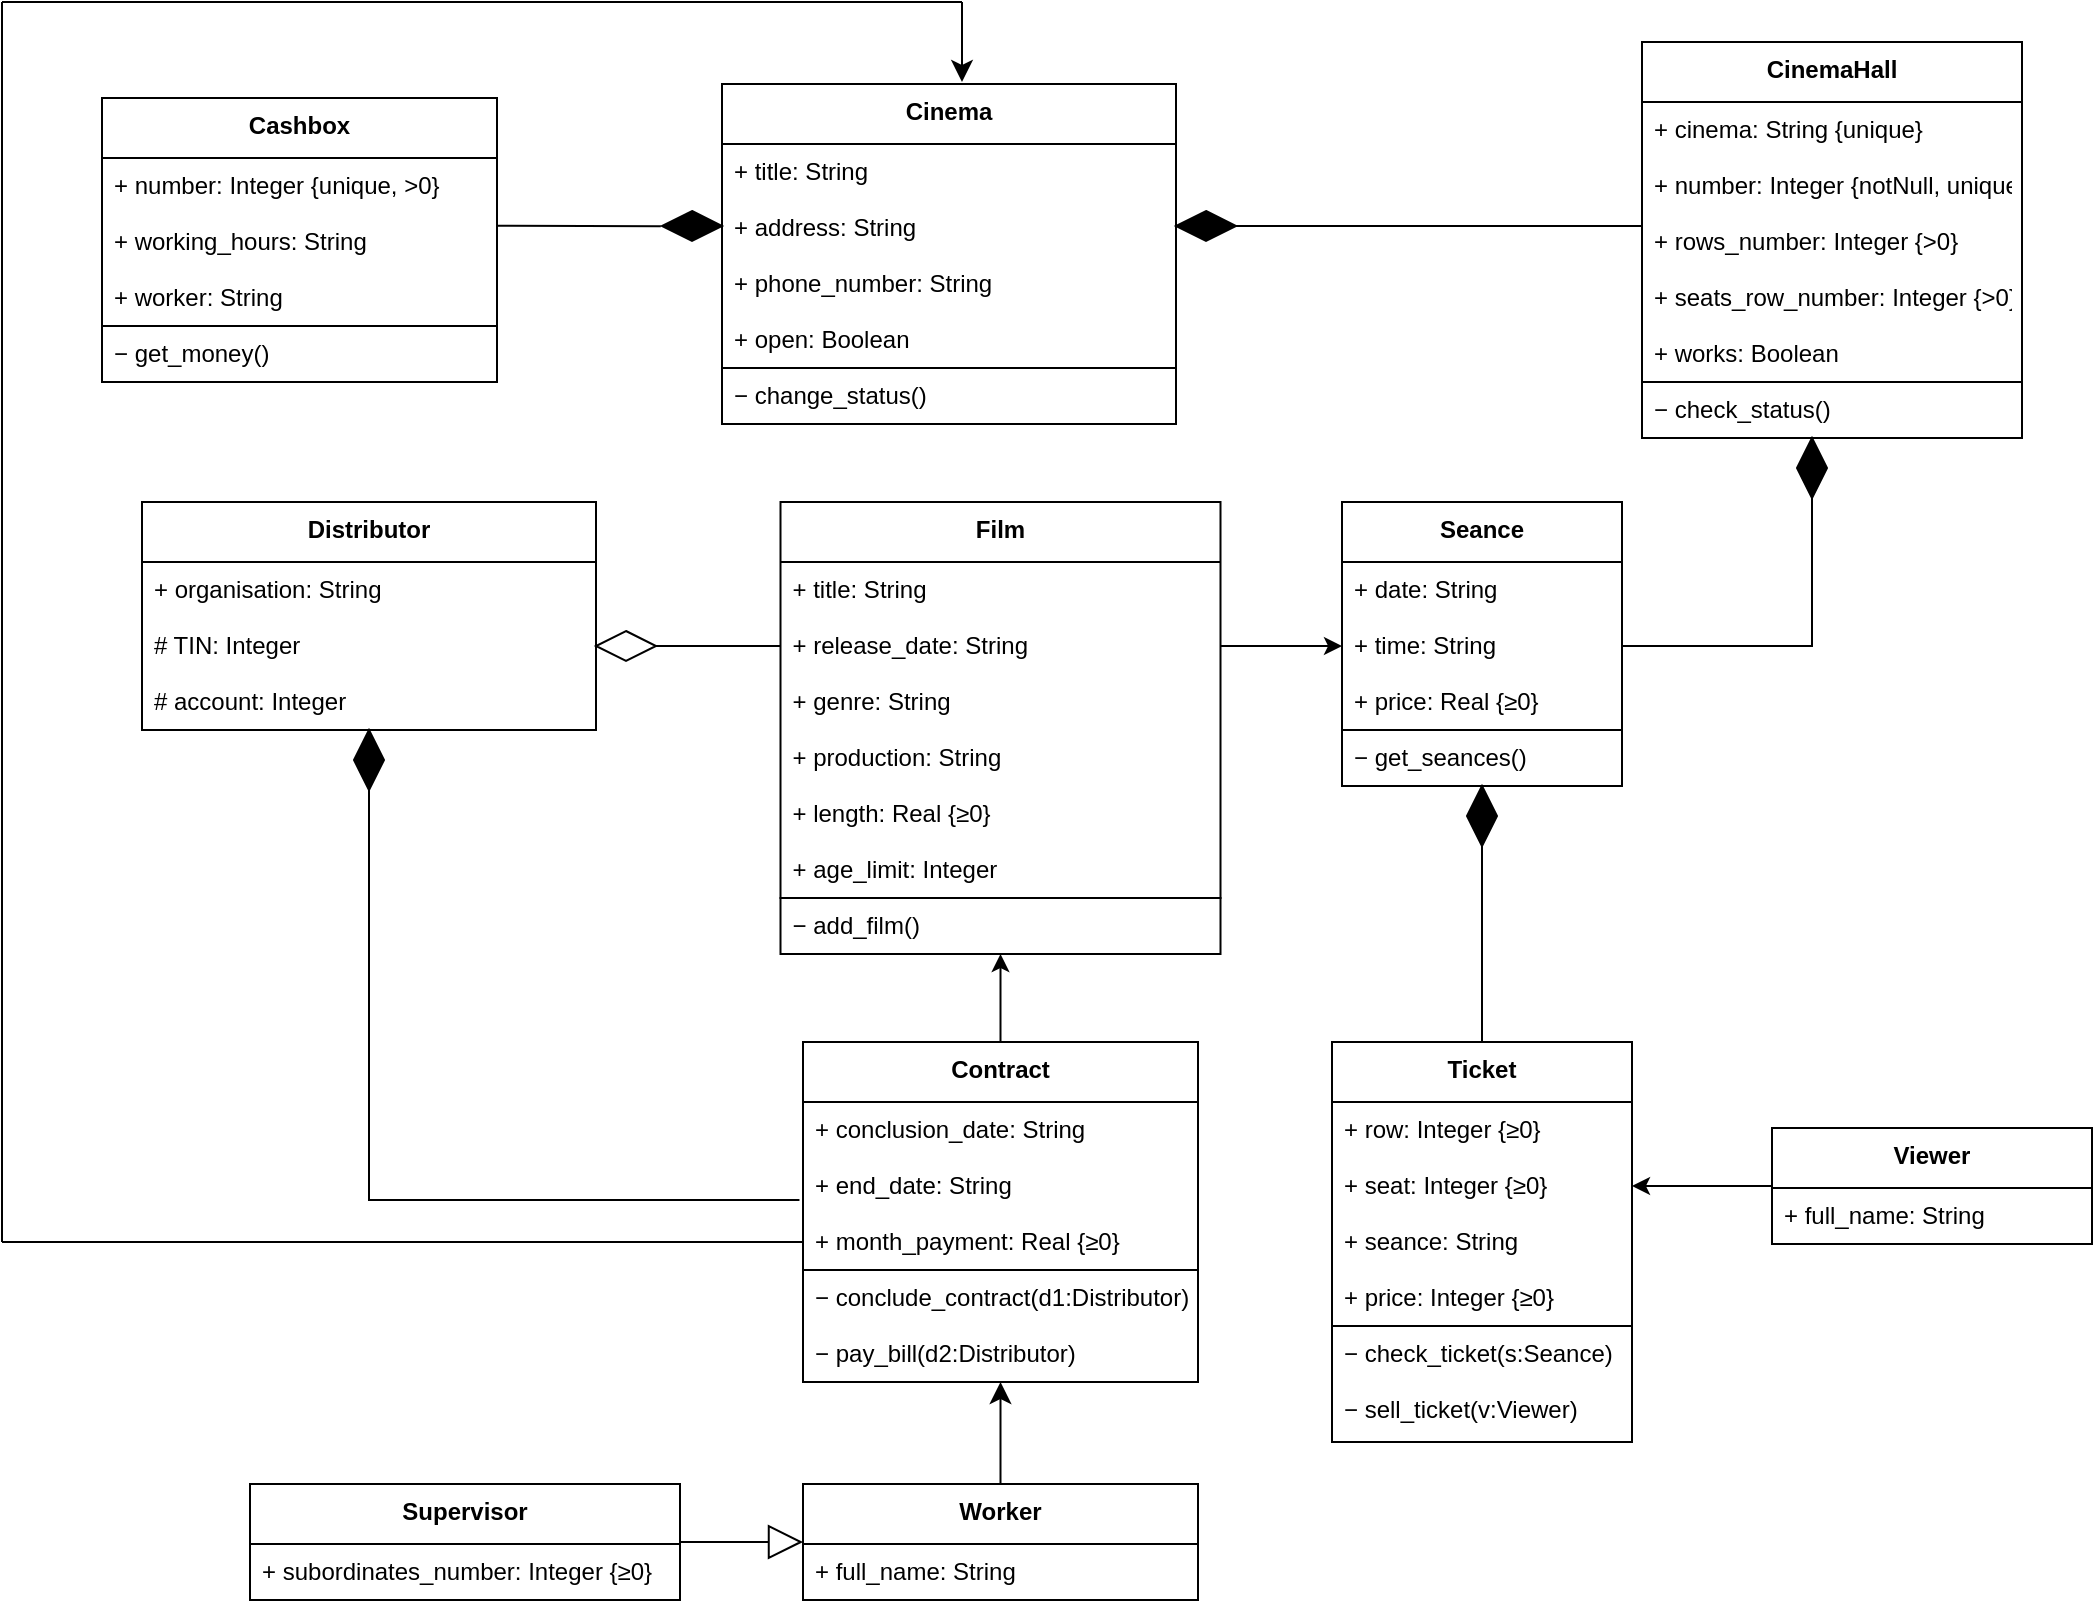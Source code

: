 <mxfile version="24.8.3">
  <diagram name="Страница — 1" id="X5his6ymbL0saSJvPq9O">
    <mxGraphModel dx="1195" dy="636" grid="1" gridSize="10" guides="1" tooltips="1" connect="1" arrows="1" fold="1" page="1" pageScale="1" pageWidth="827" pageHeight="1169" math="0" shadow="0">
      <root>
        <mxCell id="0" />
        <mxCell id="1" parent="0" />
        <mxCell id="PjLKfT54Z54VpI-UZ5yH-39" value="" style="rounded=0;whiteSpace=wrap;html=1;fillColor=none;" vertex="1" parent="1">
          <mxGeometry x="440.5" y="674" width="197.5" height="56" as="geometry" />
        </mxCell>
        <mxCell id="PjLKfT54Z54VpI-UZ5yH-20" value="" style="rounded=0;whiteSpace=wrap;html=1;fillColor=none;" vertex="1" parent="1">
          <mxGeometry x="860" y="230" width="190" height="28" as="geometry" />
        </mxCell>
        <mxCell id="HzvKH4_7ZR6isa68ymQ4-1" value="Cinema" style="swimlane;fontStyle=1;align=center;verticalAlign=top;childLayout=stackLayout;horizontal=1;startSize=30;horizontalStack=0;resizeParent=1;resizeParentMax=0;resizeLast=0;collapsible=0;marginBottom=0;" parent="1" vertex="1">
          <mxGeometry x="400" y="81" width="227" height="142" as="geometry" />
        </mxCell>
        <mxCell id="HzvKH4_7ZR6isa68ymQ4-2" value="+ title: String" style="text;strokeColor=none;fillColor=none;align=left;verticalAlign=top;spacingLeft=4;spacingRight=4;overflow=hidden;rotatable=0;points=[[0,0.5],[1,0.5]];portConstraint=eastwest;" parent="HzvKH4_7ZR6isa68ymQ4-1" vertex="1">
          <mxGeometry y="30" width="227" height="28" as="geometry" />
        </mxCell>
        <mxCell id="HzvKH4_7ZR6isa68ymQ4-3" value="+ address: String" style="text;strokeColor=none;fillColor=none;align=left;verticalAlign=top;spacingLeft=4;spacingRight=4;overflow=hidden;rotatable=0;points=[[0,0.5],[1,0.5]];portConstraint=eastwest;" parent="HzvKH4_7ZR6isa68ymQ4-1" vertex="1">
          <mxGeometry y="58" width="227" height="28" as="geometry" />
        </mxCell>
        <mxCell id="HzvKH4_7ZR6isa68ymQ4-4" value="+ phone_number: String" style="text;strokeColor=none;fillColor=none;align=left;verticalAlign=top;spacingLeft=4;spacingRight=4;overflow=hidden;rotatable=0;points=[[0,0.5],[1,0.5]];portConstraint=eastwest;" parent="HzvKH4_7ZR6isa68ymQ4-1" vertex="1">
          <mxGeometry y="86" width="227" height="28" as="geometry" />
        </mxCell>
        <mxCell id="HzvKH4_7ZR6isa68ymQ4-5" value="+ open: Boolean" style="text;strokeColor=none;fillColor=none;align=left;verticalAlign=top;spacingLeft=4;spacingRight=4;overflow=hidden;rotatable=0;points=[[0,0.5],[1,0.5]];portConstraint=eastwest;" parent="HzvKH4_7ZR6isa68ymQ4-1" vertex="1">
          <mxGeometry y="114" width="227" height="28" as="geometry" />
        </mxCell>
        <mxCell id="HzvKH4_7ZR6isa68ymQ4-6" value="CinemaHall" style="swimlane;fontStyle=1;align=center;verticalAlign=top;childLayout=stackLayout;horizontal=1;startSize=30;horizontalStack=0;resizeParent=1;resizeParentMax=0;resizeLast=0;collapsible=0;marginBottom=0;" parent="1" vertex="1">
          <mxGeometry x="860" y="60" width="190" height="170" as="geometry" />
        </mxCell>
        <mxCell id="HzvKH4_7ZR6isa68ymQ4-7" value="+ cinema: String {unique}" style="text;strokeColor=none;fillColor=none;align=left;verticalAlign=top;spacingLeft=4;spacingRight=4;overflow=hidden;rotatable=0;points=[[0,0.5],[1,0.5]];portConstraint=eastwest;" parent="HzvKH4_7ZR6isa68ymQ4-6" vertex="1">
          <mxGeometry y="30" width="190" height="28" as="geometry" />
        </mxCell>
        <mxCell id="HzvKH4_7ZR6isa68ymQ4-8" value="+ number: Integer {notNull, unique}." style="text;strokeColor=none;fillColor=none;align=left;verticalAlign=top;spacingLeft=4;spacingRight=4;overflow=hidden;rotatable=0;points=[[0,0.5],[1,0.5]];portConstraint=eastwest;" parent="HzvKH4_7ZR6isa68ymQ4-6" vertex="1">
          <mxGeometry y="58" width="190" height="28" as="geometry" />
        </mxCell>
        <mxCell id="HzvKH4_7ZR6isa68ymQ4-9" value="+ rows_number: Integer {&gt;0}" style="text;strokeColor=none;fillColor=none;align=left;verticalAlign=top;spacingLeft=4;spacingRight=4;overflow=hidden;rotatable=0;points=[[0,0.5],[1,0.5]];portConstraint=eastwest;" parent="HzvKH4_7ZR6isa68ymQ4-6" vertex="1">
          <mxGeometry y="86" width="190" height="28" as="geometry" />
        </mxCell>
        <mxCell id="HzvKH4_7ZR6isa68ymQ4-10" value="+ seats_row_number: Integer {&gt;0}" style="text;strokeColor=none;fillColor=none;align=left;verticalAlign=top;spacingLeft=4;spacingRight=4;overflow=hidden;rotatable=0;points=[[0,0.5],[1,0.5]];portConstraint=eastwest;" parent="HzvKH4_7ZR6isa68ymQ4-6" vertex="1">
          <mxGeometry y="114" width="190" height="28" as="geometry" />
        </mxCell>
        <mxCell id="HzvKH4_7ZR6isa68ymQ4-11" value="+ works: Boolean" style="text;strokeColor=none;fillColor=none;align=left;verticalAlign=top;spacingLeft=4;spacingRight=4;overflow=hidden;rotatable=0;points=[[0,0.5],[1,0.5]];portConstraint=eastwest;" parent="HzvKH4_7ZR6isa68ymQ4-6" vertex="1">
          <mxGeometry y="142" width="190" height="28" as="geometry" />
        </mxCell>
        <mxCell id="HzvKH4_7ZR6isa68ymQ4-12" value="Film" style="swimlane;fontStyle=1;align=center;verticalAlign=top;childLayout=stackLayout;horizontal=1;startSize=30;horizontalStack=0;resizeParent=1;resizeParentMax=0;resizeLast=0;collapsible=0;marginBottom=0;" parent="1" vertex="1">
          <mxGeometry x="429.25" y="290" width="220" height="198" as="geometry" />
        </mxCell>
        <mxCell id="HzvKH4_7ZR6isa68ymQ4-13" value="+ title: String" style="text;strokeColor=none;fillColor=none;align=left;verticalAlign=top;spacingLeft=4;spacingRight=4;overflow=hidden;rotatable=0;points=[[0,0.5],[1,0.5]];portConstraint=eastwest;" parent="HzvKH4_7ZR6isa68ymQ4-12" vertex="1">
          <mxGeometry y="30" width="220" height="28" as="geometry" />
        </mxCell>
        <mxCell id="HzvKH4_7ZR6isa68ymQ4-14" value="+ release_date: String" style="text;strokeColor=none;fillColor=none;align=left;verticalAlign=top;spacingLeft=4;spacingRight=4;overflow=hidden;rotatable=0;points=[[0,0.5],[1,0.5]];portConstraint=eastwest;" parent="HzvKH4_7ZR6isa68ymQ4-12" vertex="1">
          <mxGeometry y="58" width="220" height="28" as="geometry" />
        </mxCell>
        <mxCell id="HzvKH4_7ZR6isa68ymQ4-15" value="+ genre: String" style="text;strokeColor=none;fillColor=none;align=left;verticalAlign=top;spacingLeft=4;spacingRight=4;overflow=hidden;rotatable=0;points=[[0,0.5],[1,0.5]];portConstraint=eastwest;" parent="HzvKH4_7ZR6isa68ymQ4-12" vertex="1">
          <mxGeometry y="86" width="220" height="28" as="geometry" />
        </mxCell>
        <mxCell id="HzvKH4_7ZR6isa68ymQ4-16" value="+ production: String" style="text;strokeColor=none;fillColor=none;align=left;verticalAlign=top;spacingLeft=4;spacingRight=4;overflow=hidden;rotatable=0;points=[[0,0.5],[1,0.5]];portConstraint=eastwest;" parent="HzvKH4_7ZR6isa68ymQ4-12" vertex="1">
          <mxGeometry y="114" width="220" height="28" as="geometry" />
        </mxCell>
        <mxCell id="HzvKH4_7ZR6isa68ymQ4-17" value="+ length: Real {≥0}" style="text;strokeColor=none;fillColor=none;align=left;verticalAlign=top;spacingLeft=4;spacingRight=4;overflow=hidden;rotatable=0;points=[[0,0.5],[1,0.5]];portConstraint=eastwest;" parent="HzvKH4_7ZR6isa68ymQ4-12" vertex="1">
          <mxGeometry y="142" width="220" height="28" as="geometry" />
        </mxCell>
        <mxCell id="HzvKH4_7ZR6isa68ymQ4-18" value="+ age_limit: Integer" style="text;strokeColor=none;fillColor=none;align=left;verticalAlign=top;spacingLeft=4;spacingRight=4;overflow=hidden;rotatable=0;points=[[0,0.5],[1,0.5]];portConstraint=eastwest;" parent="HzvKH4_7ZR6isa68ymQ4-12" vertex="1">
          <mxGeometry y="170" width="220" height="28" as="geometry" />
        </mxCell>
        <mxCell id="HzvKH4_7ZR6isa68ymQ4-19" style="edgeStyle=orthogonalEdgeStyle;rounded=0;orthogonalLoop=1;jettySize=auto;html=1;endArrow=none;endFill=0;exitX=1;exitY=0.5;exitDx=0;exitDy=0;" parent="1" source="HzvKH4_7ZR6isa68ymQ4-49" target="HzvKH4_7ZR6isa68ymQ4-24" edge="1">
          <mxGeometry relative="1" as="geometry">
            <mxPoint x="780" y="470" as="sourcePoint" />
          </mxGeometry>
        </mxCell>
        <mxCell id="HzvKH4_7ZR6isa68ymQ4-20" value="Seance" style="swimlane;fontStyle=1;align=center;verticalAlign=top;childLayout=stackLayout;horizontal=1;startSize=30;horizontalStack=0;resizeParent=1;resizeParentMax=0;resizeLast=0;collapsible=0;marginBottom=0;" parent="1" vertex="1">
          <mxGeometry x="710" y="290" width="140" height="142" as="geometry" />
        </mxCell>
        <mxCell id="HzvKH4_7ZR6isa68ymQ4-21" value="+ date: String" style="text;strokeColor=none;fillColor=none;align=left;verticalAlign=top;spacingLeft=4;spacingRight=4;overflow=hidden;rotatable=0;points=[[0,0.5],[1,0.5]];portConstraint=eastwest;" parent="HzvKH4_7ZR6isa68ymQ4-20" vertex="1">
          <mxGeometry y="30" width="140" height="28" as="geometry" />
        </mxCell>
        <mxCell id="HzvKH4_7ZR6isa68ymQ4-22" value="+ time: String" style="text;strokeColor=none;fillColor=none;align=left;verticalAlign=top;spacingLeft=4;spacingRight=4;overflow=hidden;rotatable=0;points=[[0,0.5],[1,0.5]];portConstraint=eastwest;" parent="HzvKH4_7ZR6isa68ymQ4-20" vertex="1">
          <mxGeometry y="58" width="140" height="28" as="geometry" />
        </mxCell>
        <mxCell id="HzvKH4_7ZR6isa68ymQ4-23" value="+ price: Real {≥0}&#xa;" style="text;strokeColor=none;fillColor=none;align=left;verticalAlign=top;spacingLeft=4;spacingRight=4;overflow=hidden;rotatable=0;points=[[0,0.5],[1,0.5]];portConstraint=eastwest;" parent="HzvKH4_7ZR6isa68ymQ4-20" vertex="1">
          <mxGeometry y="86" width="140" height="28" as="geometry" />
        </mxCell>
        <mxCell id="PjLKfT54Z54VpI-UZ5yH-22" value="" style="rounded=0;whiteSpace=wrap;html=1;fillColor=none;" vertex="1" parent="HzvKH4_7ZR6isa68ymQ4-20">
          <mxGeometry y="114" width="140" height="28" as="geometry" />
        </mxCell>
        <mxCell id="HzvKH4_7ZR6isa68ymQ4-24" value="Ticket" style="swimlane;fontStyle=1;align=center;verticalAlign=top;childLayout=stackLayout;horizontal=1;startSize=30;horizontalStack=0;resizeParent=1;resizeParentMax=0;resizeLast=0;collapsible=0;marginBottom=0;" parent="1" vertex="1">
          <mxGeometry x="705" y="560" width="150" height="142" as="geometry" />
        </mxCell>
        <mxCell id="HzvKH4_7ZR6isa68ymQ4-25" value="+ row: Integer {≥0}" style="text;strokeColor=none;fillColor=none;align=left;verticalAlign=top;spacingLeft=4;spacingRight=4;overflow=hidden;rotatable=0;points=[[0,0.5],[1,0.5]];portConstraint=eastwest;" parent="HzvKH4_7ZR6isa68ymQ4-24" vertex="1">
          <mxGeometry y="30" width="150" height="28" as="geometry" />
        </mxCell>
        <mxCell id="HzvKH4_7ZR6isa68ymQ4-26" value="+ seat: Integer {≥0}" style="text;strokeColor=none;fillColor=none;align=left;verticalAlign=top;spacingLeft=4;spacingRight=4;overflow=hidden;rotatable=0;points=[[0,0.5],[1,0.5]];portConstraint=eastwest;" parent="HzvKH4_7ZR6isa68ymQ4-24" vertex="1">
          <mxGeometry y="58" width="150" height="28" as="geometry" />
        </mxCell>
        <mxCell id="HzvKH4_7ZR6isa68ymQ4-27" value="+ seance: String" style="text;strokeColor=none;fillColor=none;align=left;verticalAlign=top;spacingLeft=4;spacingRight=4;overflow=hidden;rotatable=0;points=[[0,0.5],[1,0.5]];portConstraint=eastwest;" parent="HzvKH4_7ZR6isa68ymQ4-24" vertex="1">
          <mxGeometry y="86" width="150" height="28" as="geometry" />
        </mxCell>
        <mxCell id="PjLKfT54Z54VpI-UZ5yH-3" value="+ price: Integer {≥0}" style="text;strokeColor=none;fillColor=none;align=left;verticalAlign=top;spacingLeft=4;spacingRight=4;overflow=hidden;rotatable=0;points=[[0,0.5],[1,0.5]];portConstraint=eastwest;" vertex="1" parent="HzvKH4_7ZR6isa68ymQ4-24">
          <mxGeometry y="114" width="150" height="28" as="geometry" />
        </mxCell>
        <mxCell id="HzvKH4_7ZR6isa68ymQ4-29" value="Viewer" style="swimlane;fontStyle=1;align=center;verticalAlign=top;childLayout=stackLayout;horizontal=1;startSize=30;horizontalStack=0;resizeParent=1;resizeParentMax=0;resizeLast=0;collapsible=0;marginBottom=0;" parent="1" vertex="1">
          <mxGeometry x="925" y="603" width="160" height="58" as="geometry" />
        </mxCell>
        <mxCell id="HzvKH4_7ZR6isa68ymQ4-30" value="+ full_name: String" style="text;strokeColor=none;fillColor=none;align=left;verticalAlign=top;spacingLeft=4;spacingRight=4;overflow=hidden;rotatable=0;points=[[0,0.5],[1,0.5]];portConstraint=eastwest;" parent="HzvKH4_7ZR6isa68ymQ4-29" vertex="1">
          <mxGeometry y="30" width="160" height="28" as="geometry" />
        </mxCell>
        <mxCell id="HzvKH4_7ZR6isa68ymQ4-31" style="edgeStyle=orthogonalEdgeStyle;rounded=0;orthogonalLoop=1;jettySize=auto;html=1;exitX=1;exitY=0.5;exitDx=0;exitDy=0;endArrow=none;endFill=0;entryX=1;entryY=0.5;entryDx=0;entryDy=0;" parent="1" source="HzvKH4_7ZR6isa68ymQ4-22" target="HzvKH4_7ZR6isa68ymQ4-45" edge="1">
          <mxGeometry relative="1" as="geometry">
            <mxPoint x="945" y="300" as="targetPoint" />
          </mxGeometry>
        </mxCell>
        <mxCell id="HzvKH4_7ZR6isa68ymQ4-32" style="edgeStyle=orthogonalEdgeStyle;rounded=0;orthogonalLoop=1;jettySize=auto;html=1;exitX=1;exitY=0.5;exitDx=0;exitDy=0;entryX=0;entryY=0.5;entryDx=0;entryDy=0;" parent="1" source="HzvKH4_7ZR6isa68ymQ4-14" target="HzvKH4_7ZR6isa68ymQ4-22" edge="1">
          <mxGeometry relative="1" as="geometry">
            <mxPoint x="650" y="410" as="sourcePoint" />
            <mxPoint x="670" y="370" as="targetPoint" />
          </mxGeometry>
        </mxCell>
        <mxCell id="HzvKH4_7ZR6isa68ymQ4-34" value="Worker" style="swimlane;fontStyle=1;align=center;verticalAlign=top;childLayout=stackLayout;horizontal=1;startSize=30;horizontalStack=0;resizeParent=1;resizeParentMax=0;resizeLast=0;collapsible=0;marginBottom=0;" parent="1" vertex="1">
          <mxGeometry x="440.5" y="781" width="197.5" height="58" as="geometry" />
        </mxCell>
        <mxCell id="HzvKH4_7ZR6isa68ymQ4-35" value="+ full_name: String" style="text;strokeColor=none;fillColor=none;align=left;verticalAlign=top;spacingLeft=4;spacingRight=4;overflow=hidden;rotatable=0;points=[[0,0.5],[1,0.5]];portConstraint=eastwest;" parent="HzvKH4_7ZR6isa68ymQ4-34" vertex="1">
          <mxGeometry y="30" width="197.5" height="28" as="geometry" />
        </mxCell>
        <mxCell id="HzvKH4_7ZR6isa68ymQ4-36" value="Contract" style="swimlane;fontStyle=1;align=center;verticalAlign=top;childLayout=stackLayout;horizontal=1;startSize=30;horizontalStack=0;resizeParent=1;resizeParentMax=0;resizeLast=0;collapsible=0;marginBottom=0;" parent="1" vertex="1">
          <mxGeometry x="440.5" y="560" width="197.5" height="114" as="geometry" />
        </mxCell>
        <mxCell id="HzvKH4_7ZR6isa68ymQ4-37" value="+ conclusion_date: String" style="text;strokeColor=none;fillColor=none;align=left;verticalAlign=top;spacingLeft=4;spacingRight=4;overflow=hidden;rotatable=0;points=[[0,0.5],[1,0.5]];portConstraint=eastwest;" parent="HzvKH4_7ZR6isa68ymQ4-36" vertex="1">
          <mxGeometry y="30" width="197.5" height="28" as="geometry" />
        </mxCell>
        <mxCell id="HzvKH4_7ZR6isa68ymQ4-38" value="+ end_date: String" style="text;strokeColor=none;fillColor=none;align=left;verticalAlign=top;spacingLeft=4;spacingRight=4;overflow=hidden;rotatable=0;points=[[0,0.5],[1,0.5]];portConstraint=eastwest;" parent="HzvKH4_7ZR6isa68ymQ4-36" vertex="1">
          <mxGeometry y="58" width="197.5" height="28" as="geometry" />
        </mxCell>
        <mxCell id="HzvKH4_7ZR6isa68ymQ4-39" value="+ month_payment: Real {≥0}" style="text;strokeColor=none;fillColor=none;align=left;verticalAlign=top;spacingLeft=4;spacingRight=4;overflow=hidden;rotatable=0;points=[[0,0.5],[1,0.5]];portConstraint=eastwest;" parent="HzvKH4_7ZR6isa68ymQ4-36" vertex="1">
          <mxGeometry y="86" width="197.5" height="28" as="geometry" />
        </mxCell>
        <mxCell id="HzvKH4_7ZR6isa68ymQ4-40" value="Distributor" style="swimlane;fontStyle=1;align=center;verticalAlign=top;childLayout=stackLayout;horizontal=1;startSize=30;horizontalStack=0;resizeParent=1;resizeParentMax=0;resizeLast=0;collapsible=0;marginBottom=0;" parent="1" vertex="1">
          <mxGeometry x="110" y="290" width="227" height="114" as="geometry" />
        </mxCell>
        <mxCell id="HzvKH4_7ZR6isa68ymQ4-41" value="+ organisation: String" style="text;strokeColor=none;fillColor=none;align=left;verticalAlign=top;spacingLeft=4;spacingRight=4;overflow=hidden;rotatable=0;points=[[0,0.5],[1,0.5]];portConstraint=eastwest;" parent="HzvKH4_7ZR6isa68ymQ4-40" vertex="1">
          <mxGeometry y="30" width="227" height="28" as="geometry" />
        </mxCell>
        <mxCell id="HzvKH4_7ZR6isa68ymQ4-42" value="# TIN: Integer" style="text;strokeColor=none;fillColor=none;align=left;verticalAlign=top;spacingLeft=4;spacingRight=4;overflow=hidden;rotatable=0;points=[[0,0.5],[1,0.5]];portConstraint=eastwest;" parent="HzvKH4_7ZR6isa68ymQ4-40" vertex="1">
          <mxGeometry y="58" width="227" height="28" as="geometry" />
        </mxCell>
        <mxCell id="HzvKH4_7ZR6isa68ymQ4-43" value="# account: Integer" style="text;strokeColor=none;fillColor=none;align=left;verticalAlign=top;spacingLeft=4;spacingRight=4;overflow=hidden;rotatable=0;points=[[0,0.5],[1,0.5]];portConstraint=eastwest;" parent="HzvKH4_7ZR6isa68ymQ4-40" vertex="1">
          <mxGeometry y="86" width="227" height="28" as="geometry" />
        </mxCell>
        <mxCell id="HzvKH4_7ZR6isa68ymQ4-44" value="" style="rhombus;whiteSpace=wrap;html=1;gradientColor=none;fillStyle=auto;fillColor=#000000;" parent="1" vertex="1">
          <mxGeometry x="627" y="144.5" width="30" height="15" as="geometry" />
        </mxCell>
        <mxCell id="HzvKH4_7ZR6isa68ymQ4-45" value="" style="rhombus;whiteSpace=wrap;html=1;gradientColor=none;fillStyle=auto;fillColor=#000000;direction=south;" parent="1" vertex="1">
          <mxGeometry x="937.5" y="258" width="15" height="30" as="geometry" />
        </mxCell>
        <mxCell id="HzvKH4_7ZR6isa68ymQ4-46" value="" style="endArrow=classic;html=1;rounded=0;exitX=0.5;exitY=0;exitDx=0;exitDy=0;" parent="1" source="HzvKH4_7ZR6isa68ymQ4-36" target="PjLKfT54Z54VpI-UZ5yH-19" edge="1">
          <mxGeometry width="50" height="50" relative="1" as="geometry">
            <mxPoint x="570" y="530" as="sourcePoint" />
            <mxPoint x="550" y="530" as="targetPoint" />
          </mxGeometry>
        </mxCell>
        <mxCell id="HzvKH4_7ZR6isa68ymQ4-47" style="edgeStyle=orthogonalEdgeStyle;rounded=0;orthogonalLoop=1;jettySize=auto;html=1;exitX=1;exitY=0.5;exitDx=0;exitDy=0;entryX=0;entryY=0.5;entryDx=0;entryDy=0;endArrow=none;endFill=0;" parent="1" source="HzvKH4_7ZR6isa68ymQ4-48" target="HzvKH4_7ZR6isa68ymQ4-14" edge="1">
          <mxGeometry relative="1" as="geometry">
            <mxPoint x="535" y="457.5" as="targetPoint" />
          </mxGeometry>
        </mxCell>
        <mxCell id="HzvKH4_7ZR6isa68ymQ4-48" value="" style="rhombus;whiteSpace=wrap;html=1;gradientColor=none;fillStyle=auto;fillColor=#FFFFFF;" parent="1" vertex="1">
          <mxGeometry x="337" y="354.5" width="30" height="15" as="geometry" />
        </mxCell>
        <mxCell id="HzvKH4_7ZR6isa68ymQ4-49" value="" style="rhombus;whiteSpace=wrap;html=1;gradientColor=none;fillStyle=auto;fillColor=#000000;direction=south;" parent="1" vertex="1">
          <mxGeometry x="772.5" y="432" width="15" height="30" as="geometry" />
        </mxCell>
        <mxCell id="HzvKH4_7ZR6isa68ymQ4-50" style="edgeStyle=orthogonalEdgeStyle;rounded=0;orthogonalLoop=1;jettySize=auto;html=1;exitX=1;exitY=0.5;exitDx=0;exitDy=0;entryX=-0.009;entryY=0.75;entryDx=0;entryDy=0;endArrow=none;endFill=0;entryPerimeter=0;" parent="1" source="HzvKH4_7ZR6isa68ymQ4-51" target="HzvKH4_7ZR6isa68ymQ4-38" edge="1">
          <mxGeometry relative="1" as="geometry">
            <mxPoint x="373" y="507.5" as="targetPoint" />
          </mxGeometry>
        </mxCell>
        <mxCell id="HzvKH4_7ZR6isa68ymQ4-51" value="" style="rhombus;whiteSpace=wrap;html=1;gradientColor=none;fillStyle=auto;fillColor=#000000;direction=south;" parent="1" vertex="1">
          <mxGeometry x="216" y="404" width="15" height="30" as="geometry" />
        </mxCell>
        <mxCell id="HzvKH4_7ZR6isa68ymQ4-52" style="edgeStyle=orthogonalEdgeStyle;rounded=0;orthogonalLoop=1;jettySize=auto;html=1;exitX=1;exitY=0.5;exitDx=0;exitDy=0;endArrow=none;endFill=0;" parent="1" source="HzvKH4_7ZR6isa68ymQ4-44" target="HzvKH4_7ZR6isa68ymQ4-6" edge="1">
          <mxGeometry relative="1" as="geometry">
            <mxPoint x="660" y="173" as="sourcePoint" />
            <mxPoint x="755" y="90" as="targetPoint" />
            <Array as="points">
              <mxPoint x="810" y="152" />
              <mxPoint x="810" y="152" />
            </Array>
          </mxGeometry>
        </mxCell>
        <mxCell id="HzvKH4_7ZR6isa68ymQ4-53" value="" style="endArrow=classic;html=1;rounded=0;exitX=0;exitY=0.5;exitDx=0;exitDy=0;entryX=1;entryY=0.5;entryDx=0;entryDy=0;" parent="1" source="HzvKH4_7ZR6isa68ymQ4-29" target="HzvKH4_7ZR6isa68ymQ4-26" edge="1">
          <mxGeometry width="50" height="50" relative="1" as="geometry">
            <mxPoint x="905" y="610" as="sourcePoint" />
            <mxPoint x="885" y="610" as="targetPoint" />
          </mxGeometry>
        </mxCell>
        <mxCell id="HzvKH4_7ZR6isa68ymQ4-54" style="edgeStyle=none;curved=1;rounded=0;orthogonalLoop=1;jettySize=auto;html=1;exitX=0.5;exitY=0;exitDx=0;exitDy=0;fontSize=12;startSize=8;endSize=8;entryX=0.5;entryY=1;entryDx=0;entryDy=0;" parent="1" source="HzvKH4_7ZR6isa68ymQ4-34" target="PjLKfT54Z54VpI-UZ5yH-39" edge="1">
          <mxGeometry relative="1" as="geometry">
            <mxPoint x="540" y="720" as="targetPoint" />
          </mxGeometry>
        </mxCell>
        <mxCell id="HzvKH4_7ZR6isa68ymQ4-56" value="Cashbox" style="swimlane;fontStyle=1;align=center;verticalAlign=top;childLayout=stackLayout;horizontal=1;startSize=30;horizontalStack=0;resizeParent=1;resizeParentMax=0;resizeLast=0;collapsible=0;marginBottom=0;" parent="1" vertex="1">
          <mxGeometry x="90" y="88" width="197.5" height="114" as="geometry" />
        </mxCell>
        <mxCell id="HzvKH4_7ZR6isa68ymQ4-57" value="+ number: Integer {unique, &gt;0}" style="text;strokeColor=none;fillColor=none;align=left;verticalAlign=top;spacingLeft=4;spacingRight=4;overflow=hidden;rotatable=0;points=[[0,0.5],[1,0.5]];portConstraint=eastwest;" parent="HzvKH4_7ZR6isa68ymQ4-56" vertex="1">
          <mxGeometry y="30" width="197.5" height="28" as="geometry" />
        </mxCell>
        <mxCell id="HzvKH4_7ZR6isa68ymQ4-58" value="+ working_hours: String" style="text;strokeColor=none;fillColor=none;align=left;verticalAlign=top;spacingLeft=4;spacingRight=4;overflow=hidden;rotatable=0;points=[[0,0.5],[1,0.5]];portConstraint=eastwest;" parent="HzvKH4_7ZR6isa68ymQ4-56" vertex="1">
          <mxGeometry y="58" width="197.5" height="28" as="geometry" />
        </mxCell>
        <mxCell id="HzvKH4_7ZR6isa68ymQ4-59" value="+ worker: String" style="text;strokeColor=none;fillColor=none;align=left;verticalAlign=top;spacingLeft=4;spacingRight=4;overflow=hidden;rotatable=0;points=[[0,0.5],[1,0.5]];portConstraint=eastwest;" parent="HzvKH4_7ZR6isa68ymQ4-56" vertex="1">
          <mxGeometry y="86" width="197.5" height="28" as="geometry" />
        </mxCell>
        <mxCell id="HzvKH4_7ZR6isa68ymQ4-60" value="" style="rhombus;whiteSpace=wrap;html=1;gradientColor=none;fillStyle=auto;fillColor=#000000;" parent="1" vertex="1">
          <mxGeometry x="370" y="144.5" width="30" height="15" as="geometry" />
        </mxCell>
        <mxCell id="HzvKH4_7ZR6isa68ymQ4-61" value="" style="endArrow=none;html=1;rounded=0;fontSize=12;startSize=8;endSize=8;curved=1;exitX=1.003;exitY=0.202;exitDx=0;exitDy=0;exitPerimeter=0;entryX=0;entryY=0.5;entryDx=0;entryDy=0;" parent="1" edge="1">
          <mxGeometry width="50" height="50" relative="1" as="geometry">
            <mxPoint x="287.503" y="151.826" as="sourcePoint" />
            <mxPoint x="369.41" y="152.17" as="targetPoint" />
          </mxGeometry>
        </mxCell>
        <mxCell id="HzvKH4_7ZR6isa68ymQ4-64" value="" style="endArrow=none;html=1;rounded=0;fontSize=12;startSize=8;endSize=8;curved=1;" parent="1" edge="1">
          <mxGeometry width="50" height="50" relative="1" as="geometry">
            <mxPoint x="40" y="40" as="sourcePoint" />
            <mxPoint x="520" y="40" as="targetPoint" />
          </mxGeometry>
        </mxCell>
        <mxCell id="HzvKH4_7ZR6isa68ymQ4-65" value="" style="endArrow=classic;html=1;rounded=0;fontSize=12;startSize=8;endSize=8;curved=1;" parent="1" edge="1">
          <mxGeometry width="50" height="50" relative="1" as="geometry">
            <mxPoint x="520" y="40" as="sourcePoint" />
            <mxPoint x="520" y="80" as="targetPoint" />
          </mxGeometry>
        </mxCell>
        <mxCell id="PjLKfT54Z54VpI-UZ5yH-10" value="" style="rounded=0;whiteSpace=wrap;html=1;fillColor=none;" vertex="1" parent="1">
          <mxGeometry x="90" y="202" width="197.5" height="28" as="geometry" />
        </mxCell>
        <mxCell id="PjLKfT54Z54VpI-UZ5yH-11" value="− get_money()" style="text;strokeColor=none;fillColor=none;align=left;verticalAlign=top;spacingLeft=4;spacingRight=4;overflow=hidden;rotatable=0;points=[[0,0.5],[1,0.5]];portConstraint=eastwest;" vertex="1" parent="1">
          <mxGeometry x="90" y="202" width="197.5" height="28" as="geometry" />
        </mxCell>
        <mxCell id="PjLKfT54Z54VpI-UZ5yH-12" value="" style="rounded=0;whiteSpace=wrap;html=1;fillColor=none;" vertex="1" parent="1">
          <mxGeometry x="400" y="223" width="227" height="28" as="geometry" />
        </mxCell>
        <mxCell id="PjLKfT54Z54VpI-UZ5yH-13" value="− change_status()" style="text;strokeColor=none;fillColor=none;align=left;verticalAlign=top;spacingLeft=4;spacingRight=4;overflow=hidden;rotatable=0;points=[[0,0.5],[1,0.5]];portConstraint=eastwest;" vertex="1" parent="1">
          <mxGeometry x="400" y="223" width="227" height="28" as="geometry" />
        </mxCell>
        <mxCell id="PjLKfT54Z54VpI-UZ5yH-15" value="− pay_bill(d2:Distributor)" style="text;strokeColor=none;fillColor=none;align=left;verticalAlign=top;spacingLeft=4;spacingRight=4;overflow=hidden;rotatable=0;points=[[0,0.5],[1,0.5]];portConstraint=eastwest;" vertex="1" parent="1">
          <mxGeometry x="440.5" y="702" width="199.5" height="28" as="geometry" />
        </mxCell>
        <mxCell id="PjLKfT54Z54VpI-UZ5yH-16" value="" style="rounded=0;whiteSpace=wrap;html=1;fillColor=none;" vertex="1" parent="1">
          <mxGeometry x="705" y="702" width="150" height="58" as="geometry" />
        </mxCell>
        <mxCell id="PjLKfT54Z54VpI-UZ5yH-17" value="− check_ticket(s:Seance)" style="text;strokeColor=none;fillColor=none;align=left;verticalAlign=top;spacingLeft=4;spacingRight=4;overflow=hidden;rotatable=0;points=[[0,0.5],[1,0.5]];portConstraint=eastwest;" vertex="1" parent="1">
          <mxGeometry x="705" y="702" width="150" height="28" as="geometry" />
        </mxCell>
        <mxCell id="PjLKfT54Z54VpI-UZ5yH-18" value="" style="rounded=0;whiteSpace=wrap;html=1;fillColor=none;" vertex="1" parent="1">
          <mxGeometry x="429.25" y="488" width="220" height="28" as="geometry" />
        </mxCell>
        <mxCell id="PjLKfT54Z54VpI-UZ5yH-19" value="− add_film()" style="text;strokeColor=none;fillColor=none;align=left;verticalAlign=top;spacingLeft=4;spacingRight=4;overflow=hidden;rotatable=0;points=[[0,0.5],[1,0.5]];portConstraint=eastwest;" vertex="1" parent="1">
          <mxGeometry x="429.25" y="488" width="220" height="28" as="geometry" />
        </mxCell>
        <mxCell id="PjLKfT54Z54VpI-UZ5yH-21" value="− check_status()" style="text;strokeColor=none;fillColor=none;align=left;verticalAlign=top;spacingLeft=4;spacingRight=4;overflow=hidden;rotatable=0;points=[[0,0.5],[1,0.5]];portConstraint=eastwest;" vertex="1" parent="1">
          <mxGeometry x="860" y="230" width="190" height="28" as="geometry" />
        </mxCell>
        <mxCell id="PjLKfT54Z54VpI-UZ5yH-23" value="− get_seances()" style="text;strokeColor=none;fillColor=none;align=left;verticalAlign=top;spacingLeft=4;spacingRight=4;overflow=hidden;rotatable=0;points=[[0,0.5],[1,0.5]];portConstraint=eastwest;" vertex="1" parent="1">
          <mxGeometry x="710" y="404" width="140" height="28" as="geometry" />
        </mxCell>
        <mxCell id="PjLKfT54Z54VpI-UZ5yH-28" value="− sell_ticket(v:Viewer)" style="text;strokeColor=none;fillColor=none;align=left;verticalAlign=top;spacingLeft=4;spacingRight=4;overflow=hidden;rotatable=0;points=[[0,0.5],[1,0.5]];portConstraint=eastwest;" vertex="1" parent="1">
          <mxGeometry x="705" y="730" width="150" height="28" as="geometry" />
        </mxCell>
        <mxCell id="PjLKfT54Z54VpI-UZ5yH-30" value="Supervisor" style="swimlane;fontStyle=1;align=center;verticalAlign=top;childLayout=stackLayout;horizontal=1;startSize=30;horizontalStack=0;resizeParent=1;resizeParentMax=0;resizeLast=0;collapsible=0;marginBottom=0;" vertex="1" parent="1">
          <mxGeometry x="164" y="781" width="215" height="58" as="geometry" />
        </mxCell>
        <mxCell id="PjLKfT54Z54VpI-UZ5yH-31" value="+ subordinates_number: Integer  {≥0}" style="text;strokeColor=none;fillColor=none;align=left;verticalAlign=top;spacingLeft=4;spacingRight=4;overflow=hidden;rotatable=0;points=[[0,0.5],[1,0.5]];portConstraint=eastwest;" vertex="1" parent="PjLKfT54Z54VpI-UZ5yH-30">
          <mxGeometry y="30" width="215" height="28" as="geometry" />
        </mxCell>
        <mxCell id="PjLKfT54Z54VpI-UZ5yH-32" value="" style="endArrow=block;endFill=0;html=1;rounded=0;endSize=15;exitX=1;exitY=0.5;exitDx=0;exitDy=0;" edge="1" parent="1" source="PjLKfT54Z54VpI-UZ5yH-30" target="HzvKH4_7ZR6isa68ymQ4-34">
          <mxGeometry width="160" relative="1" as="geometry">
            <mxPoint x="439" y="890" as="sourcePoint" />
            <mxPoint x="569" y="861" as="targetPoint" />
          </mxGeometry>
        </mxCell>
        <mxCell id="PjLKfT54Z54VpI-UZ5yH-35" value="" style="endArrow=none;html=1;rounded=0;fontSize=12;startSize=8;endSize=8;curved=1;entryX=0;entryY=0.5;entryDx=0;entryDy=0;" edge="1" parent="1" target="HzvKH4_7ZR6isa68ymQ4-39">
          <mxGeometry width="50" height="50" relative="1" as="geometry">
            <mxPoint x="40" y="660" as="sourcePoint" />
            <mxPoint x="443" y="706" as="targetPoint" />
            <Array as="points" />
          </mxGeometry>
        </mxCell>
        <mxCell id="PjLKfT54Z54VpI-UZ5yH-37" value="" style="endArrow=none;html=1;rounded=0;" edge="1" parent="1">
          <mxGeometry width="50" height="50" relative="1" as="geometry">
            <mxPoint x="40" y="660" as="sourcePoint" />
            <mxPoint x="40" y="40" as="targetPoint" />
          </mxGeometry>
        </mxCell>
        <mxCell id="PjLKfT54Z54VpI-UZ5yH-38" value="− conclude_contract(d1:Distributor)" style="text;strokeColor=none;fillColor=none;align=left;verticalAlign=top;spacingLeft=4;spacingRight=4;overflow=hidden;rotatable=0;points=[[0,0.5],[1,0.5]];portConstraint=eastwest;" vertex="1" parent="1">
          <mxGeometry x="440.5" y="674" width="197.5" height="28" as="geometry" />
        </mxCell>
      </root>
    </mxGraphModel>
  </diagram>
</mxfile>
